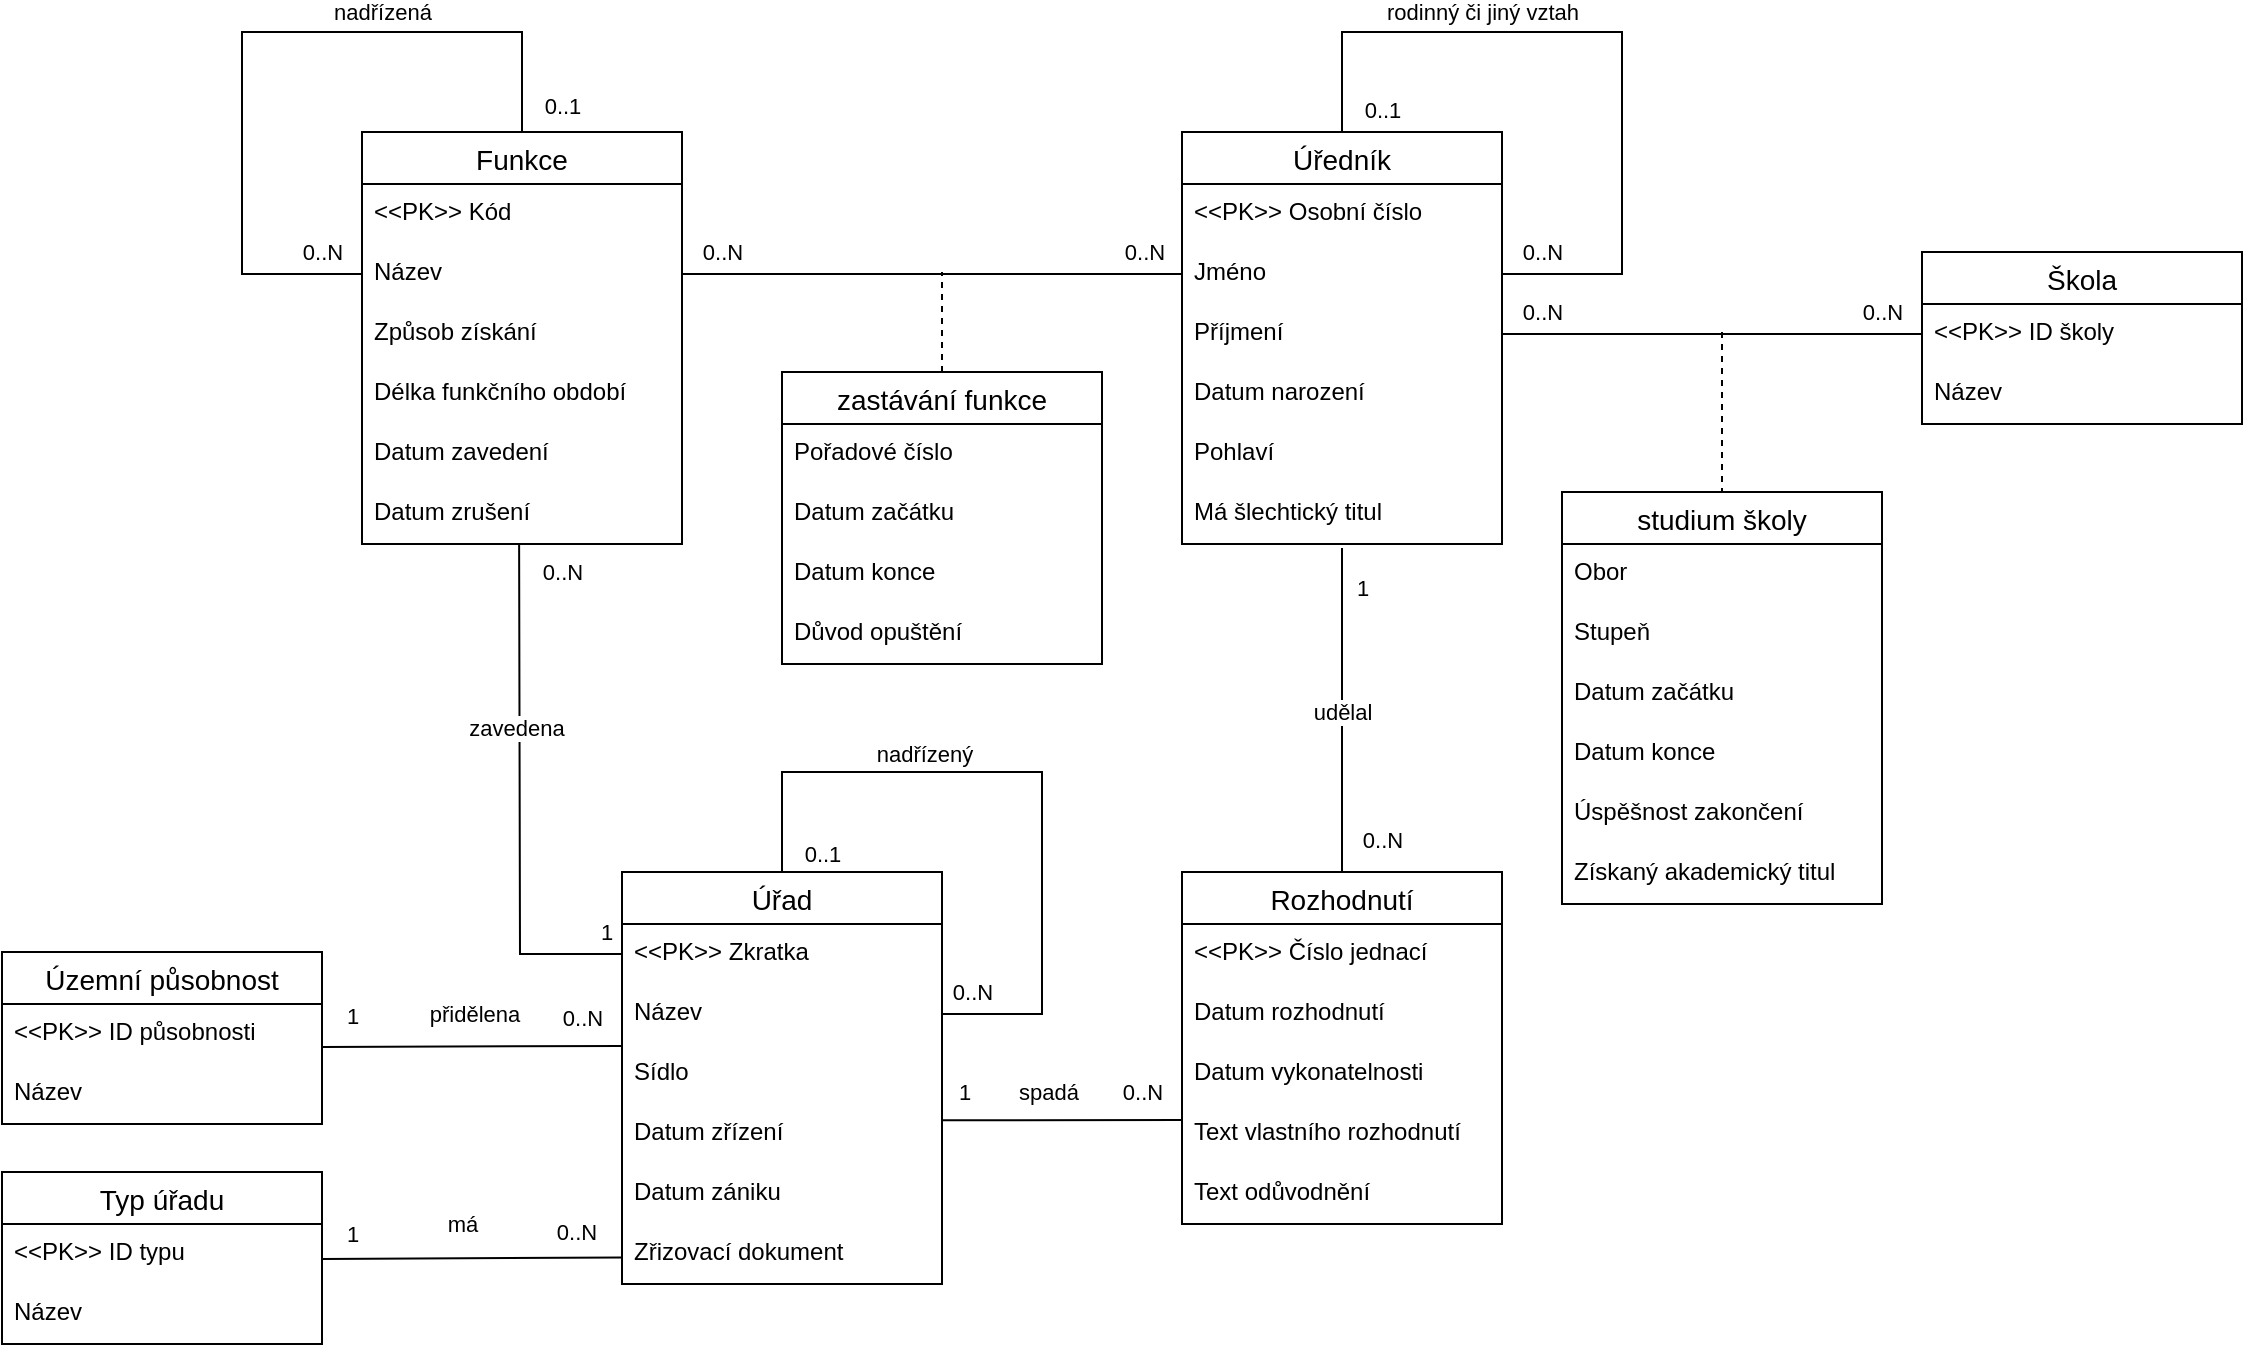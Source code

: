 <mxfile version="15.5.8" type="github">
  <diagram id="R2lEEEUBdFMjLlhIrx00" name="Page-1">
    <mxGraphModel dx="1819" dy="401" grid="1" gridSize="10" guides="1" tooltips="1" connect="1" arrows="1" fold="1" page="1" pageScale="1" pageWidth="1169" pageHeight="827" math="0" shadow="0" extFonts="Permanent Marker^https://fonts.googleapis.com/css?family=Permanent+Marker">
      <root>
        <mxCell id="0" />
        <mxCell id="1" parent="0" />
        <mxCell id="yy7iQd_eQegf4pZpbots-1" value="Úředník" style="swimlane;fontStyle=0;childLayout=stackLayout;horizontal=1;startSize=26;horizontalStack=0;resizeParent=1;resizeParentMax=0;resizeLast=0;collapsible=1;marginBottom=0;align=center;fontSize=14;" parent="1" vertex="1">
          <mxGeometry x="-550" y="100" width="160" height="206" as="geometry" />
        </mxCell>
        <mxCell id="yy7iQd_eQegf4pZpbots-2" value="&lt;&lt;PK&gt;&gt; Osobní číslo" style="text;strokeColor=none;fillColor=none;spacingLeft=4;spacingRight=4;overflow=hidden;rotatable=0;points=[[0,0.5],[1,0.5]];portConstraint=eastwest;fontSize=12;" parent="yy7iQd_eQegf4pZpbots-1" vertex="1">
          <mxGeometry y="26" width="160" height="30" as="geometry" />
        </mxCell>
        <mxCell id="yy7iQd_eQegf4pZpbots-3" value="Jméno" style="text;strokeColor=none;fillColor=none;spacingLeft=4;spacingRight=4;overflow=hidden;rotatable=0;points=[[0,0.5],[1,0.5]];portConstraint=eastwest;fontSize=12;" parent="yy7iQd_eQegf4pZpbots-1" vertex="1">
          <mxGeometry y="56" width="160" height="30" as="geometry" />
        </mxCell>
        <mxCell id="yy7iQd_eQegf4pZpbots-4" value="Příjmení" style="text;strokeColor=none;fillColor=none;spacingLeft=4;spacingRight=4;overflow=hidden;rotatable=0;points=[[0,0.5],[1,0.5]];portConstraint=eastwest;fontSize=12;" parent="yy7iQd_eQegf4pZpbots-1" vertex="1">
          <mxGeometry y="86" width="160" height="30" as="geometry" />
        </mxCell>
        <mxCell id="yy7iQd_eQegf4pZpbots-5" value="Datum narození" style="text;strokeColor=none;fillColor=none;spacingLeft=4;spacingRight=4;overflow=hidden;rotatable=0;points=[[0,0.5],[1,0.5]];portConstraint=eastwest;fontSize=12;" parent="yy7iQd_eQegf4pZpbots-1" vertex="1">
          <mxGeometry y="116" width="160" height="30" as="geometry" />
        </mxCell>
        <mxCell id="yy7iQd_eQegf4pZpbots-6" value="Pohlaví" style="text;strokeColor=none;fillColor=none;spacingLeft=4;spacingRight=4;overflow=hidden;rotatable=0;points=[[0,0.5],[1,0.5]];portConstraint=eastwest;fontSize=12;" parent="yy7iQd_eQegf4pZpbots-1" vertex="1">
          <mxGeometry y="146" width="160" height="30" as="geometry" />
        </mxCell>
        <mxCell id="yy7iQd_eQegf4pZpbots-7" value="Má šlechtický titul" style="text;strokeColor=none;fillColor=none;spacingLeft=4;spacingRight=4;overflow=hidden;rotatable=0;points=[[0,0.5],[1,0.5]];portConstraint=eastwest;fontSize=12;" parent="yy7iQd_eQegf4pZpbots-1" vertex="1">
          <mxGeometry y="176" width="160" height="30" as="geometry" />
        </mxCell>
        <mxCell id="1zPLMUPE2o7ISwVmEA3J-12" value="" style="endArrow=none;html=1;rounded=0;exitX=1;exitY=0.5;exitDx=0;exitDy=0;entryX=0.5;entryY=0;entryDx=0;entryDy=0;" edge="1" parent="yy7iQd_eQegf4pZpbots-1" source="yy7iQd_eQegf4pZpbots-3" target="yy7iQd_eQegf4pZpbots-1">
          <mxGeometry relative="1" as="geometry">
            <mxPoint x="-30" y="50" as="sourcePoint" />
            <mxPoint x="90" y="-60" as="targetPoint" />
            <Array as="points">
              <mxPoint x="220" y="71" />
              <mxPoint x="220" y="-50" />
              <mxPoint x="80" y="-50" />
            </Array>
          </mxGeometry>
        </mxCell>
        <mxCell id="1zPLMUPE2o7ISwVmEA3J-13" value="rodinný či jiný vztah" style="edgeLabel;html=1;align=center;verticalAlign=middle;resizable=0;points=[];" vertex="1" connectable="0" parent="1zPLMUPE2o7ISwVmEA3J-12">
          <mxGeometry x="0.547" y="-1" relative="1" as="geometry">
            <mxPoint x="36" y="-9" as="offset" />
          </mxGeometry>
        </mxCell>
        <mxCell id="1zPLMUPE2o7ISwVmEA3J-18" value="0..1" style="edgeLabel;html=1;align=center;verticalAlign=middle;resizable=0;points=[];" vertex="1" connectable="0" parent="1zPLMUPE2o7ISwVmEA3J-12">
          <mxGeometry x="0.939" y="-1" relative="1" as="geometry">
            <mxPoint x="21" as="offset" />
          </mxGeometry>
        </mxCell>
        <mxCell id="1zPLMUPE2o7ISwVmEA3J-20" value="0..N" style="edgeLabel;html=1;align=center;verticalAlign=middle;resizable=0;points=[];" vertex="1" connectable="0" parent="1zPLMUPE2o7ISwVmEA3J-12">
          <mxGeometry x="-0.953" y="1" relative="1" as="geometry">
            <mxPoint x="11" y="-10" as="offset" />
          </mxGeometry>
        </mxCell>
        <mxCell id="yy7iQd_eQegf4pZpbots-34" value="Rozhodnutí" style="swimlane;fontStyle=0;childLayout=stackLayout;horizontal=1;startSize=26;horizontalStack=0;resizeParent=1;resizeParentMax=0;resizeLast=0;collapsible=1;marginBottom=0;align=center;fontSize=14;" parent="1" vertex="1">
          <mxGeometry x="-550" y="470" width="160" height="176" as="geometry" />
        </mxCell>
        <mxCell id="yy7iQd_eQegf4pZpbots-35" value="&lt;&lt;PK&gt;&gt; Číslo jednací" style="text;strokeColor=none;fillColor=none;spacingLeft=4;spacingRight=4;overflow=hidden;rotatable=0;points=[[0,0.5],[1,0.5]];portConstraint=eastwest;fontSize=12;" parent="yy7iQd_eQegf4pZpbots-34" vertex="1">
          <mxGeometry y="26" width="160" height="30" as="geometry" />
        </mxCell>
        <mxCell id="yy7iQd_eQegf4pZpbots-36" value="Datum rozhodnutí" style="text;strokeColor=none;fillColor=none;spacingLeft=4;spacingRight=4;overflow=hidden;rotatable=0;points=[[0,0.5],[1,0.5]];portConstraint=eastwest;fontSize=12;" parent="yy7iQd_eQegf4pZpbots-34" vertex="1">
          <mxGeometry y="56" width="160" height="30" as="geometry" />
        </mxCell>
        <mxCell id="yy7iQd_eQegf4pZpbots-37" value="Datum vykonatelnosti" style="text;strokeColor=none;fillColor=none;spacingLeft=4;spacingRight=4;overflow=hidden;rotatable=0;points=[[0,0.5],[1,0.5]];portConstraint=eastwest;fontSize=12;" parent="yy7iQd_eQegf4pZpbots-34" vertex="1">
          <mxGeometry y="86" width="160" height="30" as="geometry" />
        </mxCell>
        <mxCell id="yy7iQd_eQegf4pZpbots-38" value="Text vlastního rozhodnutí" style="text;strokeColor=none;fillColor=none;spacingLeft=4;spacingRight=4;overflow=hidden;rotatable=0;points=[[0,0.5],[1,0.5]];portConstraint=eastwest;fontSize=12;" parent="yy7iQd_eQegf4pZpbots-34" vertex="1">
          <mxGeometry y="116" width="160" height="30" as="geometry" />
        </mxCell>
        <mxCell id="yy7iQd_eQegf4pZpbots-39" value="Text odůvodnění" style="text;strokeColor=none;fillColor=none;spacingLeft=4;spacingRight=4;overflow=hidden;rotatable=0;points=[[0,0.5],[1,0.5]];portConstraint=eastwest;fontSize=12;" parent="yy7iQd_eQegf4pZpbots-34" vertex="1">
          <mxGeometry y="146" width="160" height="30" as="geometry" />
        </mxCell>
        <mxCell id="yy7iQd_eQegf4pZpbots-41" value="Úřad" style="swimlane;fontStyle=0;childLayout=stackLayout;horizontal=1;startSize=26;horizontalStack=0;resizeParent=1;resizeParentMax=0;resizeLast=0;collapsible=1;marginBottom=0;align=center;fontSize=14;" parent="1" vertex="1">
          <mxGeometry x="-830" y="470" width="160" height="206" as="geometry" />
        </mxCell>
        <mxCell id="yy7iQd_eQegf4pZpbots-42" value="&lt;&lt;PK&gt;&gt; Zkratka" style="text;strokeColor=none;fillColor=none;spacingLeft=4;spacingRight=4;overflow=hidden;rotatable=0;points=[[0,0.5],[1,0.5]];portConstraint=eastwest;fontSize=12;" parent="yy7iQd_eQegf4pZpbots-41" vertex="1">
          <mxGeometry y="26" width="160" height="30" as="geometry" />
        </mxCell>
        <mxCell id="yy7iQd_eQegf4pZpbots-43" value="Název" style="text;strokeColor=none;fillColor=none;spacingLeft=4;spacingRight=4;overflow=hidden;rotatable=0;points=[[0,0.5],[1,0.5]];portConstraint=eastwest;fontSize=12;" parent="yy7iQd_eQegf4pZpbots-41" vertex="1">
          <mxGeometry y="56" width="160" height="30" as="geometry" />
        </mxCell>
        <mxCell id="yy7iQd_eQegf4pZpbots-44" value="Sídlo" style="text;strokeColor=none;fillColor=none;spacingLeft=4;spacingRight=4;overflow=hidden;rotatable=0;points=[[0,0.5],[1,0.5]];portConstraint=eastwest;fontSize=12;" parent="yy7iQd_eQegf4pZpbots-41" vertex="1">
          <mxGeometry y="86" width="160" height="30" as="geometry" />
        </mxCell>
        <mxCell id="yy7iQd_eQegf4pZpbots-47" value="Datum zřízení" style="text;strokeColor=none;fillColor=none;spacingLeft=4;spacingRight=4;overflow=hidden;rotatable=0;points=[[0,0.5],[1,0.5]];portConstraint=eastwest;fontSize=12;" parent="yy7iQd_eQegf4pZpbots-41" vertex="1">
          <mxGeometry y="116" width="160" height="30" as="geometry" />
        </mxCell>
        <mxCell id="yy7iQd_eQegf4pZpbots-49" value="Datum zániku" style="text;strokeColor=none;fillColor=none;spacingLeft=4;spacingRight=4;overflow=hidden;rotatable=0;points=[[0,0.5],[1,0.5]];portConstraint=eastwest;fontSize=12;" parent="yy7iQd_eQegf4pZpbots-41" vertex="1">
          <mxGeometry y="146" width="160" height="30" as="geometry" />
        </mxCell>
        <mxCell id="yy7iQd_eQegf4pZpbots-48" value="Zřizovací dokument" style="text;strokeColor=none;fillColor=none;spacingLeft=4;spacingRight=4;overflow=hidden;rotatable=0;points=[[0,0.5],[1,0.5]];portConstraint=eastwest;fontSize=12;" parent="yy7iQd_eQegf4pZpbots-41" vertex="1">
          <mxGeometry y="176" width="160" height="30" as="geometry" />
        </mxCell>
        <mxCell id="1zPLMUPE2o7ISwVmEA3J-43" value="" style="endArrow=none;html=1;rounded=0;exitX=0.5;exitY=0;exitDx=0;exitDy=0;entryX=1;entryY=0.5;entryDx=0;entryDy=0;" edge="1" parent="yy7iQd_eQegf4pZpbots-41" source="yy7iQd_eQegf4pZpbots-41" target="yy7iQd_eQegf4pZpbots-43">
          <mxGeometry relative="1" as="geometry">
            <mxPoint x="80" y="-40" as="sourcePoint" />
            <mxPoint x="210" y="80" as="targetPoint" />
            <Array as="points">
              <mxPoint x="80" y="-50" />
              <mxPoint x="210" y="-50" />
              <mxPoint x="210" y="71" />
            </Array>
          </mxGeometry>
        </mxCell>
        <mxCell id="1zPLMUPE2o7ISwVmEA3J-45" value="nadřízený" style="edgeLabel;html=1;align=center;verticalAlign=middle;resizable=0;points=[];" vertex="1" connectable="0" parent="1zPLMUPE2o7ISwVmEA3J-43">
          <mxGeometry x="-0.427" relative="1" as="geometry">
            <mxPoint x="20" y="-9" as="offset" />
          </mxGeometry>
        </mxCell>
        <mxCell id="1zPLMUPE2o7ISwVmEA3J-46" value="0..1" style="edgeLabel;html=1;align=center;verticalAlign=middle;resizable=0;points=[];" vertex="1" connectable="0" parent="1zPLMUPE2o7ISwVmEA3J-43">
          <mxGeometry x="-0.957" relative="1" as="geometry">
            <mxPoint x="20" y="-2" as="offset" />
          </mxGeometry>
        </mxCell>
        <mxCell id="1zPLMUPE2o7ISwVmEA3J-47" value="0..N" style="edgeLabel;html=1;align=center;verticalAlign=middle;resizable=0;points=[];" vertex="1" connectable="0" parent="1zPLMUPE2o7ISwVmEA3J-43">
          <mxGeometry x="0.916" y="2" relative="1" as="geometry">
            <mxPoint y="-13" as="offset" />
          </mxGeometry>
        </mxCell>
        <mxCell id="yy7iQd_eQegf4pZpbots-50" value="Škola" style="swimlane;fontStyle=0;childLayout=stackLayout;horizontal=1;startSize=26;horizontalStack=0;resizeParent=1;resizeParentMax=0;resizeLast=0;collapsible=1;marginBottom=0;align=center;fontSize=14;" parent="1" vertex="1">
          <mxGeometry x="-180" y="160" width="160" height="86" as="geometry" />
        </mxCell>
        <mxCell id="yy7iQd_eQegf4pZpbots-51" value="&lt;&lt;PK&gt;&gt; ID školy" style="text;strokeColor=none;fillColor=none;spacingLeft=4;spacingRight=4;overflow=hidden;rotatable=0;points=[[0,0.5],[1,0.5]];portConstraint=eastwest;fontSize=12;" parent="yy7iQd_eQegf4pZpbots-50" vertex="1">
          <mxGeometry y="26" width="160" height="30" as="geometry" />
        </mxCell>
        <mxCell id="yy7iQd_eQegf4pZpbots-52" value="Název" style="text;strokeColor=none;fillColor=none;spacingLeft=4;spacingRight=4;overflow=hidden;rotatable=0;points=[[0,0.5],[1,0.5]];portConstraint=eastwest;fontSize=12;" parent="yy7iQd_eQegf4pZpbots-50" vertex="1">
          <mxGeometry y="56" width="160" height="30" as="geometry" />
        </mxCell>
        <mxCell id="yy7iQd_eQegf4pZpbots-57" value="studium školy" style="swimlane;fontStyle=0;childLayout=stackLayout;horizontal=1;startSize=26;horizontalStack=0;resizeParent=1;resizeParentMax=0;resizeLast=0;collapsible=1;marginBottom=0;align=center;fontSize=14;swimlaneLine=1;" parent="1" vertex="1">
          <mxGeometry x="-360" y="280" width="160" height="206" as="geometry">
            <mxRectangle x="690" y="230" width="70" height="26" as="alternateBounds" />
          </mxGeometry>
        </mxCell>
        <mxCell id="yy7iQd_eQegf4pZpbots-59" value="Obor" style="text;strokeColor=none;fillColor=none;spacingLeft=4;spacingRight=4;overflow=hidden;rotatable=0;points=[[0,0.5],[1,0.5]];portConstraint=eastwest;fontSize=12;" parent="yy7iQd_eQegf4pZpbots-57" vertex="1">
          <mxGeometry y="26" width="160" height="30" as="geometry" />
        </mxCell>
        <mxCell id="yy7iQd_eQegf4pZpbots-60" value="Stupeň" style="text;strokeColor=none;fillColor=none;spacingLeft=4;spacingRight=4;overflow=hidden;rotatable=0;points=[[0,0.5],[1,0.5]];portConstraint=eastwest;fontSize=12;" parent="yy7iQd_eQegf4pZpbots-57" vertex="1">
          <mxGeometry y="56" width="160" height="30" as="geometry" />
        </mxCell>
        <mxCell id="yy7iQd_eQegf4pZpbots-61" value="Datum začátku" style="text;strokeColor=none;fillColor=none;spacingLeft=4;spacingRight=4;overflow=hidden;rotatable=0;points=[[0,0.5],[1,0.5]];portConstraint=eastwest;fontSize=12;" parent="yy7iQd_eQegf4pZpbots-57" vertex="1">
          <mxGeometry y="86" width="160" height="30" as="geometry" />
        </mxCell>
        <mxCell id="yy7iQd_eQegf4pZpbots-62" value="Datum konce" style="text;strokeColor=none;fillColor=none;spacingLeft=4;spacingRight=4;overflow=hidden;rotatable=0;points=[[0,0.5],[1,0.5]];portConstraint=eastwest;fontSize=12;" parent="yy7iQd_eQegf4pZpbots-57" vertex="1">
          <mxGeometry y="116" width="160" height="30" as="geometry" />
        </mxCell>
        <mxCell id="yy7iQd_eQegf4pZpbots-63" value="Úspěšnost zakončení" style="text;strokeColor=none;fillColor=none;spacingLeft=4;spacingRight=4;overflow=hidden;rotatable=0;points=[[0,0.5],[1,0.5]];portConstraint=eastwest;fontSize=12;" parent="yy7iQd_eQegf4pZpbots-57" vertex="1">
          <mxGeometry y="146" width="160" height="30" as="geometry" />
        </mxCell>
        <mxCell id="yy7iQd_eQegf4pZpbots-64" value="Získaný akademický titul" style="text;strokeColor=none;fillColor=none;spacingLeft=4;spacingRight=4;overflow=hidden;rotatable=0;points=[[0,0.5],[1,0.5]];portConstraint=eastwest;fontSize=12;" parent="yy7iQd_eQegf4pZpbots-57" vertex="1">
          <mxGeometry y="176" width="160" height="30" as="geometry" />
        </mxCell>
        <mxCell id="yy7iQd_eQegf4pZpbots-70" value="" style="endArrow=none;html=1;rounded=0;fontFamily=Helvetica;entryX=0.5;entryY=0;entryDx=0;entryDy=0;dashed=1;" parent="1" target="yy7iQd_eQegf4pZpbots-57" edge="1">
          <mxGeometry relative="1" as="geometry">
            <mxPoint x="-280" y="200" as="sourcePoint" />
            <mxPoint x="-165" y="230" as="targetPoint" />
          </mxGeometry>
        </mxCell>
        <mxCell id="yy7iQd_eQegf4pZpbots-71" value="" style="endArrow=none;html=1;rounded=0;fontFamily=Helvetica;exitX=1;exitY=0.5;exitDx=0;exitDy=0;entryX=0;entryY=0.5;entryDx=0;entryDy=0;" parent="1" source="yy7iQd_eQegf4pZpbots-4" target="yy7iQd_eQegf4pZpbots-51" edge="1">
          <mxGeometry relative="1" as="geometry">
            <mxPoint x="-370" y="190" as="sourcePoint" />
            <mxPoint x="-210" y="190" as="targetPoint" />
          </mxGeometry>
        </mxCell>
        <mxCell id="1zPLMUPE2o7ISwVmEA3J-21" value="0..N" style="edgeLabel;html=1;align=center;verticalAlign=middle;resizable=0;points=[];" vertex="1" connectable="0" parent="yy7iQd_eQegf4pZpbots-71">
          <mxGeometry x="-0.869" y="2" relative="1" as="geometry">
            <mxPoint x="6" y="-9" as="offset" />
          </mxGeometry>
        </mxCell>
        <mxCell id="1zPLMUPE2o7ISwVmEA3J-22" value="0..N" style="edgeLabel;html=1;align=center;verticalAlign=middle;resizable=0;points=[];" vertex="1" connectable="0" parent="yy7iQd_eQegf4pZpbots-71">
          <mxGeometry x="0.935" relative="1" as="geometry">
            <mxPoint x="-13" y="-11" as="offset" />
          </mxGeometry>
        </mxCell>
        <mxCell id="yy7iQd_eQegf4pZpbots-75" value="Funkce" style="swimlane;fontStyle=0;childLayout=stackLayout;horizontal=1;startSize=26;horizontalStack=0;resizeParent=1;resizeParentMax=0;resizeLast=0;collapsible=1;marginBottom=0;align=center;fontSize=14;" parent="1" vertex="1">
          <mxGeometry x="-960" y="100" width="160" height="206" as="geometry" />
        </mxCell>
        <mxCell id="yy7iQd_eQegf4pZpbots-76" value="&lt;&lt;PK&gt;&gt; Kód&#xa;" style="text;strokeColor=none;fillColor=none;spacingLeft=4;spacingRight=4;overflow=hidden;rotatable=0;points=[[0,0.5],[1,0.5]];portConstraint=eastwest;fontSize=12;" parent="yy7iQd_eQegf4pZpbots-75" vertex="1">
          <mxGeometry y="26" width="160" height="30" as="geometry" />
        </mxCell>
        <mxCell id="yy7iQd_eQegf4pZpbots-77" value="Název" style="text;strokeColor=none;fillColor=none;spacingLeft=4;spacingRight=4;overflow=hidden;rotatable=0;points=[[0,0.5],[1,0.5]];portConstraint=eastwest;fontSize=12;" parent="yy7iQd_eQegf4pZpbots-75" vertex="1">
          <mxGeometry y="56" width="160" height="30" as="geometry" />
        </mxCell>
        <mxCell id="yy7iQd_eQegf4pZpbots-78" value="Způsob získání" style="text;strokeColor=none;fillColor=none;spacingLeft=4;spacingRight=4;overflow=hidden;rotatable=0;points=[[0,0.5],[1,0.5]];portConstraint=eastwest;fontSize=12;" parent="yy7iQd_eQegf4pZpbots-75" vertex="1">
          <mxGeometry y="86" width="160" height="30" as="geometry" />
        </mxCell>
        <mxCell id="yy7iQd_eQegf4pZpbots-79" value="Délka funkčního období" style="text;strokeColor=none;fillColor=none;spacingLeft=4;spacingRight=4;overflow=hidden;rotatable=0;points=[[0,0.5],[1,0.5]];portConstraint=eastwest;fontSize=12;" parent="yy7iQd_eQegf4pZpbots-75" vertex="1">
          <mxGeometry y="116" width="160" height="30" as="geometry" />
        </mxCell>
        <mxCell id="1zPLMUPE2o7ISwVmEA3J-85" value="Datum zavedení" style="text;strokeColor=none;fillColor=none;spacingLeft=4;spacingRight=4;overflow=hidden;rotatable=0;points=[[0,0.5],[1,0.5]];portConstraint=eastwest;fontSize=12;" vertex="1" parent="yy7iQd_eQegf4pZpbots-75">
          <mxGeometry y="146" width="160" height="30" as="geometry" />
        </mxCell>
        <mxCell id="1zPLMUPE2o7ISwVmEA3J-86" value="Datum zrušení" style="text;strokeColor=none;fillColor=none;spacingLeft=4;spacingRight=4;overflow=hidden;rotatable=0;points=[[0,0.5],[1,0.5]];portConstraint=eastwest;fontSize=12;" vertex="1" parent="yy7iQd_eQegf4pZpbots-75">
          <mxGeometry y="176" width="160" height="30" as="geometry" />
        </mxCell>
        <mxCell id="1zPLMUPE2o7ISwVmEA3J-4" value="" style="endArrow=none;html=1;rounded=0;entryX=0;entryY=0.5;entryDx=0;entryDy=0;exitX=0.5;exitY=0;exitDx=0;exitDy=0;" edge="1" parent="yy7iQd_eQegf4pZpbots-75" source="yy7iQd_eQegf4pZpbots-75" target="yy7iQd_eQegf4pZpbots-77">
          <mxGeometry relative="1" as="geometry">
            <mxPoint x="90" y="-50" as="sourcePoint" />
            <mxPoint x="-10" y="80" as="targetPoint" />
            <Array as="points">
              <mxPoint x="80" y="-20" />
              <mxPoint x="80" y="-50" />
              <mxPoint x="-60" y="-50" />
              <mxPoint x="-60" y="71" />
            </Array>
          </mxGeometry>
        </mxCell>
        <mxCell id="1zPLMUPE2o7ISwVmEA3J-11" value="nadřízená" style="edgeLabel;html=1;align=center;verticalAlign=middle;resizable=0;points=[];" vertex="1" connectable="0" parent="1zPLMUPE2o7ISwVmEA3J-4">
          <mxGeometry x="-0.17" relative="1" as="geometry">
            <mxPoint x="34" y="-10" as="offset" />
          </mxGeometry>
        </mxCell>
        <mxCell id="1zPLMUPE2o7ISwVmEA3J-16" value="0..1" style="edgeLabel;html=1;align=center;verticalAlign=middle;resizable=0;points=[];" vertex="1" connectable="0" parent="1zPLMUPE2o7ISwVmEA3J-4">
          <mxGeometry x="-0.926" relative="1" as="geometry">
            <mxPoint x="20" as="offset" />
          </mxGeometry>
        </mxCell>
        <mxCell id="1zPLMUPE2o7ISwVmEA3J-17" value="0..N" style="edgeLabel;html=1;align=center;verticalAlign=middle;resizable=0;points=[];" vertex="1" connectable="0" parent="1zPLMUPE2o7ISwVmEA3J-4">
          <mxGeometry x="0.947" y="2" relative="1" as="geometry">
            <mxPoint x="-10" y="-9" as="offset" />
          </mxGeometry>
        </mxCell>
        <mxCell id="yy7iQd_eQegf4pZpbots-84" value="zastávání funkce" style="swimlane;fontStyle=0;childLayout=stackLayout;horizontal=1;startSize=26;horizontalStack=0;resizeParent=1;resizeParentMax=0;resizeLast=0;collapsible=1;marginBottom=0;align=center;fontSize=14;" parent="1" vertex="1">
          <mxGeometry x="-750" y="220" width="160" height="146" as="geometry" />
        </mxCell>
        <mxCell id="yy7iQd_eQegf4pZpbots-89" value="Pořadové číslo" style="text;strokeColor=none;fillColor=none;spacingLeft=4;spacingRight=4;overflow=hidden;rotatable=0;points=[[0,0.5],[1,0.5]];portConstraint=eastwest;fontSize=12;" parent="yy7iQd_eQegf4pZpbots-84" vertex="1">
          <mxGeometry y="26" width="160" height="30" as="geometry" />
        </mxCell>
        <mxCell id="yy7iQd_eQegf4pZpbots-86" value="Datum začátku&#xa;" style="text;strokeColor=none;fillColor=none;spacingLeft=4;spacingRight=4;overflow=hidden;rotatable=0;points=[[0,0.5],[1,0.5]];portConstraint=eastwest;fontSize=12;" parent="yy7iQd_eQegf4pZpbots-84" vertex="1">
          <mxGeometry y="56" width="160" height="30" as="geometry" />
        </mxCell>
        <mxCell id="yy7iQd_eQegf4pZpbots-87" value="Datum konce" style="text;strokeColor=none;fillColor=none;spacingLeft=4;spacingRight=4;overflow=hidden;rotatable=0;points=[[0,0.5],[1,0.5]];portConstraint=eastwest;fontSize=12;" parent="yy7iQd_eQegf4pZpbots-84" vertex="1">
          <mxGeometry y="86" width="160" height="30" as="geometry" />
        </mxCell>
        <mxCell id="yy7iQd_eQegf4pZpbots-88" value="Důvod opuštění" style="text;strokeColor=none;fillColor=none;spacingLeft=4;spacingRight=4;overflow=hidden;rotatable=0;points=[[0,0.5],[1,0.5]];portConstraint=eastwest;fontSize=12;" parent="yy7iQd_eQegf4pZpbots-84" vertex="1">
          <mxGeometry y="116" width="160" height="30" as="geometry" />
        </mxCell>
        <mxCell id="1zPLMUPE2o7ISwVmEA3J-1" value="" style="endArrow=none;html=1;rounded=0;exitX=0.5;exitY=0;exitDx=0;exitDy=0;entryX=0.5;entryY=1.067;entryDx=0;entryDy=0;entryPerimeter=0;" edge="1" parent="1" source="yy7iQd_eQegf4pZpbots-34" target="yy7iQd_eQegf4pZpbots-7">
          <mxGeometry relative="1" as="geometry">
            <mxPoint x="-790" y="320" as="sourcePoint" />
            <mxPoint x="-470" y="330" as="targetPoint" />
          </mxGeometry>
        </mxCell>
        <mxCell id="1zPLMUPE2o7ISwVmEA3J-14" value="udělal" style="edgeLabel;html=1;align=center;verticalAlign=middle;resizable=0;points=[];" vertex="1" connectable="0" parent="1zPLMUPE2o7ISwVmEA3J-1">
          <mxGeometry x="0.445" y="-2" relative="1" as="geometry">
            <mxPoint x="-2" y="37" as="offset" />
          </mxGeometry>
        </mxCell>
        <mxCell id="1zPLMUPE2o7ISwVmEA3J-23" value="1" style="edgeLabel;html=1;align=center;verticalAlign=middle;resizable=0;points=[];" vertex="1" connectable="0" parent="1zPLMUPE2o7ISwVmEA3J-1">
          <mxGeometry x="0.845" relative="1" as="geometry">
            <mxPoint x="10" y="7" as="offset" />
          </mxGeometry>
        </mxCell>
        <mxCell id="1zPLMUPE2o7ISwVmEA3J-24" value="0..N" style="edgeLabel;html=1;align=center;verticalAlign=middle;resizable=0;points=[];" vertex="1" connectable="0" parent="1zPLMUPE2o7ISwVmEA3J-1">
          <mxGeometry x="-0.843" relative="1" as="geometry">
            <mxPoint x="20" y="-4" as="offset" />
          </mxGeometry>
        </mxCell>
        <mxCell id="1zPLMUPE2o7ISwVmEA3J-3" value="" style="endArrow=none;html=1;rounded=0;exitX=0;exitY=0.5;exitDx=0;exitDy=0;entryX=0.491;entryY=1.005;entryDx=0;entryDy=0;entryPerimeter=0;" edge="1" parent="1" source="yy7iQd_eQegf4pZpbots-42" target="1zPLMUPE2o7ISwVmEA3J-86">
          <mxGeometry relative="1" as="geometry">
            <mxPoint x="-820" y="350" as="sourcePoint" />
            <mxPoint x="-881" y="310" as="targetPoint" />
            <Array as="points">
              <mxPoint x="-881" y="511" />
            </Array>
          </mxGeometry>
        </mxCell>
        <mxCell id="1zPLMUPE2o7ISwVmEA3J-27" value="1" style="edgeLabel;html=1;align=center;verticalAlign=middle;resizable=0;points=[];" vertex="1" connectable="0" parent="1zPLMUPE2o7ISwVmEA3J-3">
          <mxGeometry x="-0.915" relative="1" as="geometry">
            <mxPoint x="3" y="-11" as="offset" />
          </mxGeometry>
        </mxCell>
        <mxCell id="1zPLMUPE2o7ISwVmEA3J-28" value="0..N" style="edgeLabel;html=1;align=center;verticalAlign=middle;resizable=0;points=[];" vertex="1" connectable="0" parent="1zPLMUPE2o7ISwVmEA3J-3">
          <mxGeometry x="0.925" y="1" relative="1" as="geometry">
            <mxPoint x="22" y="4" as="offset" />
          </mxGeometry>
        </mxCell>
        <mxCell id="1zPLMUPE2o7ISwVmEA3J-87" value="zavedena" style="edgeLabel;html=1;align=center;verticalAlign=middle;resizable=0;points=[];" vertex="1" connectable="0" parent="1zPLMUPE2o7ISwVmEA3J-3">
          <mxGeometry x="0.284" y="2" relative="1" as="geometry">
            <mxPoint as="offset" />
          </mxGeometry>
        </mxCell>
        <mxCell id="1zPLMUPE2o7ISwVmEA3J-29" value="" style="endArrow=none;html=1;rounded=0;exitX=1;exitY=0.5;exitDx=0;exitDy=0;entryX=0;entryY=0.5;entryDx=0;entryDy=0;" edge="1" parent="1" source="yy7iQd_eQegf4pZpbots-77" target="yy7iQd_eQegf4pZpbots-3">
          <mxGeometry relative="1" as="geometry">
            <mxPoint x="-790" y="180" as="sourcePoint" />
            <mxPoint x="-630" y="180" as="targetPoint" />
          </mxGeometry>
        </mxCell>
        <mxCell id="1zPLMUPE2o7ISwVmEA3J-31" value="0..N" style="edgeLabel;html=1;align=center;verticalAlign=middle;resizable=0;points=[];" vertex="1" connectable="0" parent="1zPLMUPE2o7ISwVmEA3J-29">
          <mxGeometry x="-0.808" y="-1" relative="1" as="geometry">
            <mxPoint x="-4" y="-12" as="offset" />
          </mxGeometry>
        </mxCell>
        <mxCell id="1zPLMUPE2o7ISwVmEA3J-32" value="0..N" style="edgeLabel;html=1;align=center;verticalAlign=middle;resizable=0;points=[];" vertex="1" connectable="0" parent="1zPLMUPE2o7ISwVmEA3J-29">
          <mxGeometry x="0.795" relative="1" as="geometry">
            <mxPoint x="6" y="-11" as="offset" />
          </mxGeometry>
        </mxCell>
        <mxCell id="1zPLMUPE2o7ISwVmEA3J-30" value="" style="endArrow=none;html=1;rounded=0;exitX=0.5;exitY=0;exitDx=0;exitDy=0;dashed=1;" edge="1" parent="1" source="yy7iQd_eQegf4pZpbots-84">
          <mxGeometry relative="1" as="geometry">
            <mxPoint x="-790" y="180" as="sourcePoint" />
            <mxPoint x="-670" y="170" as="targetPoint" />
          </mxGeometry>
        </mxCell>
        <mxCell id="1zPLMUPE2o7ISwVmEA3J-34" value="" style="endArrow=none;html=1;rounded=0;exitX=1;exitY=0.272;exitDx=0;exitDy=0;exitPerimeter=0;" edge="1" parent="1">
          <mxGeometry relative="1" as="geometry">
            <mxPoint x="-670" y="594.16" as="sourcePoint" />
            <mxPoint x="-550" y="594" as="targetPoint" />
          </mxGeometry>
        </mxCell>
        <mxCell id="1zPLMUPE2o7ISwVmEA3J-35" value="1" style="edgeLabel;html=1;align=center;verticalAlign=middle;resizable=0;points=[];" vertex="1" connectable="0" parent="1zPLMUPE2o7ISwVmEA3J-34">
          <mxGeometry x="-0.774" y="1" relative="1" as="geometry">
            <mxPoint x="-3" y="-13" as="offset" />
          </mxGeometry>
        </mxCell>
        <mxCell id="1zPLMUPE2o7ISwVmEA3J-36" value="0..N" style="edgeLabel;html=1;align=center;verticalAlign=middle;resizable=0;points=[];" vertex="1" connectable="0" parent="1zPLMUPE2o7ISwVmEA3J-34">
          <mxGeometry x="0.861" relative="1" as="geometry">
            <mxPoint x="-12" y="-14" as="offset" />
          </mxGeometry>
        </mxCell>
        <mxCell id="1zPLMUPE2o7ISwVmEA3J-84" value="spadá" style="edgeLabel;html=1;align=center;verticalAlign=middle;resizable=0;points=[];" vertex="1" connectable="0" parent="1zPLMUPE2o7ISwVmEA3J-34">
          <mxGeometry x="-0.113" relative="1" as="geometry">
            <mxPoint y="-14" as="offset" />
          </mxGeometry>
        </mxCell>
        <mxCell id="1zPLMUPE2o7ISwVmEA3J-61" value="Územní působnost" style="swimlane;fontStyle=0;childLayout=stackLayout;horizontal=1;startSize=26;horizontalStack=0;resizeParent=1;resizeParentMax=0;resizeLast=0;collapsible=1;marginBottom=0;align=center;fontSize=14;" vertex="1" parent="1">
          <mxGeometry x="-1140" y="510" width="160" height="86" as="geometry" />
        </mxCell>
        <mxCell id="1zPLMUPE2o7ISwVmEA3J-62" value="&lt;&lt;PK&gt;&gt; ID působnosti" style="text;strokeColor=none;fillColor=none;spacingLeft=4;spacingRight=4;overflow=hidden;rotatable=0;points=[[0,0.5],[1,0.5]];portConstraint=eastwest;fontSize=12;" vertex="1" parent="1zPLMUPE2o7ISwVmEA3J-61">
          <mxGeometry y="26" width="160" height="30" as="geometry" />
        </mxCell>
        <mxCell id="1zPLMUPE2o7ISwVmEA3J-63" value="Název" style="text;strokeColor=none;fillColor=none;spacingLeft=4;spacingRight=4;overflow=hidden;rotatable=0;points=[[0,0.5],[1,0.5]];portConstraint=eastwest;fontSize=12;" vertex="1" parent="1zPLMUPE2o7ISwVmEA3J-61">
          <mxGeometry y="56" width="160" height="30" as="geometry" />
        </mxCell>
        <mxCell id="1zPLMUPE2o7ISwVmEA3J-74" value="Typ úřadu" style="swimlane;fontStyle=0;childLayout=stackLayout;horizontal=1;startSize=26;horizontalStack=0;resizeParent=1;resizeParentMax=0;resizeLast=0;collapsible=1;marginBottom=0;align=center;fontSize=14;" vertex="1" parent="1">
          <mxGeometry x="-1140" y="620" width="160" height="86" as="geometry" />
        </mxCell>
        <mxCell id="1zPLMUPE2o7ISwVmEA3J-75" value="&lt;&lt;PK&gt;&gt; ID typu" style="text;strokeColor=none;fillColor=none;spacingLeft=4;spacingRight=4;overflow=hidden;rotatable=0;points=[[0,0.5],[1,0.5]];portConstraint=eastwest;fontSize=12;" vertex="1" parent="1zPLMUPE2o7ISwVmEA3J-74">
          <mxGeometry y="26" width="160" height="30" as="geometry" />
        </mxCell>
        <mxCell id="1zPLMUPE2o7ISwVmEA3J-76" value="Název" style="text;strokeColor=none;fillColor=none;spacingLeft=4;spacingRight=4;overflow=hidden;rotatable=0;points=[[0,0.5],[1,0.5]];portConstraint=eastwest;fontSize=12;" vertex="1" parent="1zPLMUPE2o7ISwVmEA3J-74">
          <mxGeometry y="56" width="160" height="30" as="geometry" />
        </mxCell>
        <mxCell id="1zPLMUPE2o7ISwVmEA3J-77" value="" style="endArrow=none;html=1;rounded=0;exitX=0.999;exitY=0.715;exitDx=0;exitDy=0;exitPerimeter=0;" edge="1" parent="1" source="1zPLMUPE2o7ISwVmEA3J-62">
          <mxGeometry relative="1" as="geometry">
            <mxPoint x="-780" y="500" as="sourcePoint" />
            <mxPoint x="-830" y="557" as="targetPoint" />
          </mxGeometry>
        </mxCell>
        <mxCell id="1zPLMUPE2o7ISwVmEA3J-80" value="1" style="edgeLabel;html=1;align=center;verticalAlign=middle;resizable=0;points=[];" vertex="1" connectable="0" parent="1zPLMUPE2o7ISwVmEA3J-77">
          <mxGeometry x="-0.761" y="-2" relative="1" as="geometry">
            <mxPoint x="-3" y="-18" as="offset" />
          </mxGeometry>
        </mxCell>
        <mxCell id="1zPLMUPE2o7ISwVmEA3J-88" value="přidělena" style="edgeLabel;html=1;align=center;verticalAlign=middle;resizable=0;points=[];" vertex="1" connectable="0" parent="1zPLMUPE2o7ISwVmEA3J-77">
          <mxGeometry x="-0.113" y="1" relative="1" as="geometry">
            <mxPoint x="9" y="-16" as="offset" />
          </mxGeometry>
        </mxCell>
        <mxCell id="1zPLMUPE2o7ISwVmEA3J-79" value="" style="endArrow=none;html=1;rounded=0;exitX=0.999;exitY=0.585;exitDx=0;exitDy=0;exitPerimeter=0;" edge="1" parent="1" source="1zPLMUPE2o7ISwVmEA3J-75">
          <mxGeometry relative="1" as="geometry">
            <mxPoint x="-960" y="680" as="sourcePoint" />
            <mxPoint x="-829.84" y="662.76" as="targetPoint" />
          </mxGeometry>
        </mxCell>
        <mxCell id="1zPLMUPE2o7ISwVmEA3J-81" value="1" style="edgeLabel;html=1;align=center;verticalAlign=middle;resizable=0;points=[];" vertex="1" connectable="0" parent="1zPLMUPE2o7ISwVmEA3J-79">
          <mxGeometry x="-0.775" relative="1" as="geometry">
            <mxPoint x="-2" y="-13" as="offset" />
          </mxGeometry>
        </mxCell>
        <mxCell id="1zPLMUPE2o7ISwVmEA3J-83" value="0..N" style="edgeLabel;html=1;align=center;verticalAlign=middle;resizable=0;points=[];" vertex="1" connectable="0" parent="1zPLMUPE2o7ISwVmEA3J-79">
          <mxGeometry x="0.787" y="1" relative="1" as="geometry">
            <mxPoint x="-8" y="-12" as="offset" />
          </mxGeometry>
        </mxCell>
        <mxCell id="1zPLMUPE2o7ISwVmEA3J-82" value="0..N" style="edgeLabel;html=1;align=center;verticalAlign=middle;resizable=0;points=[];" vertex="1" connectable="0" parent="1">
          <mxGeometry x="-930.002" y="552.996" as="geometry">
            <mxPoint x="80" y="-10" as="offset" />
          </mxGeometry>
        </mxCell>
        <mxCell id="1zPLMUPE2o7ISwVmEA3J-92" value="má" style="edgeLabel;html=1;align=center;verticalAlign=middle;resizable=0;points=[];" vertex="1" connectable="0" parent="1">
          <mxGeometry x="-909.997" y="646.0" as="geometry" />
        </mxCell>
      </root>
    </mxGraphModel>
  </diagram>
</mxfile>
